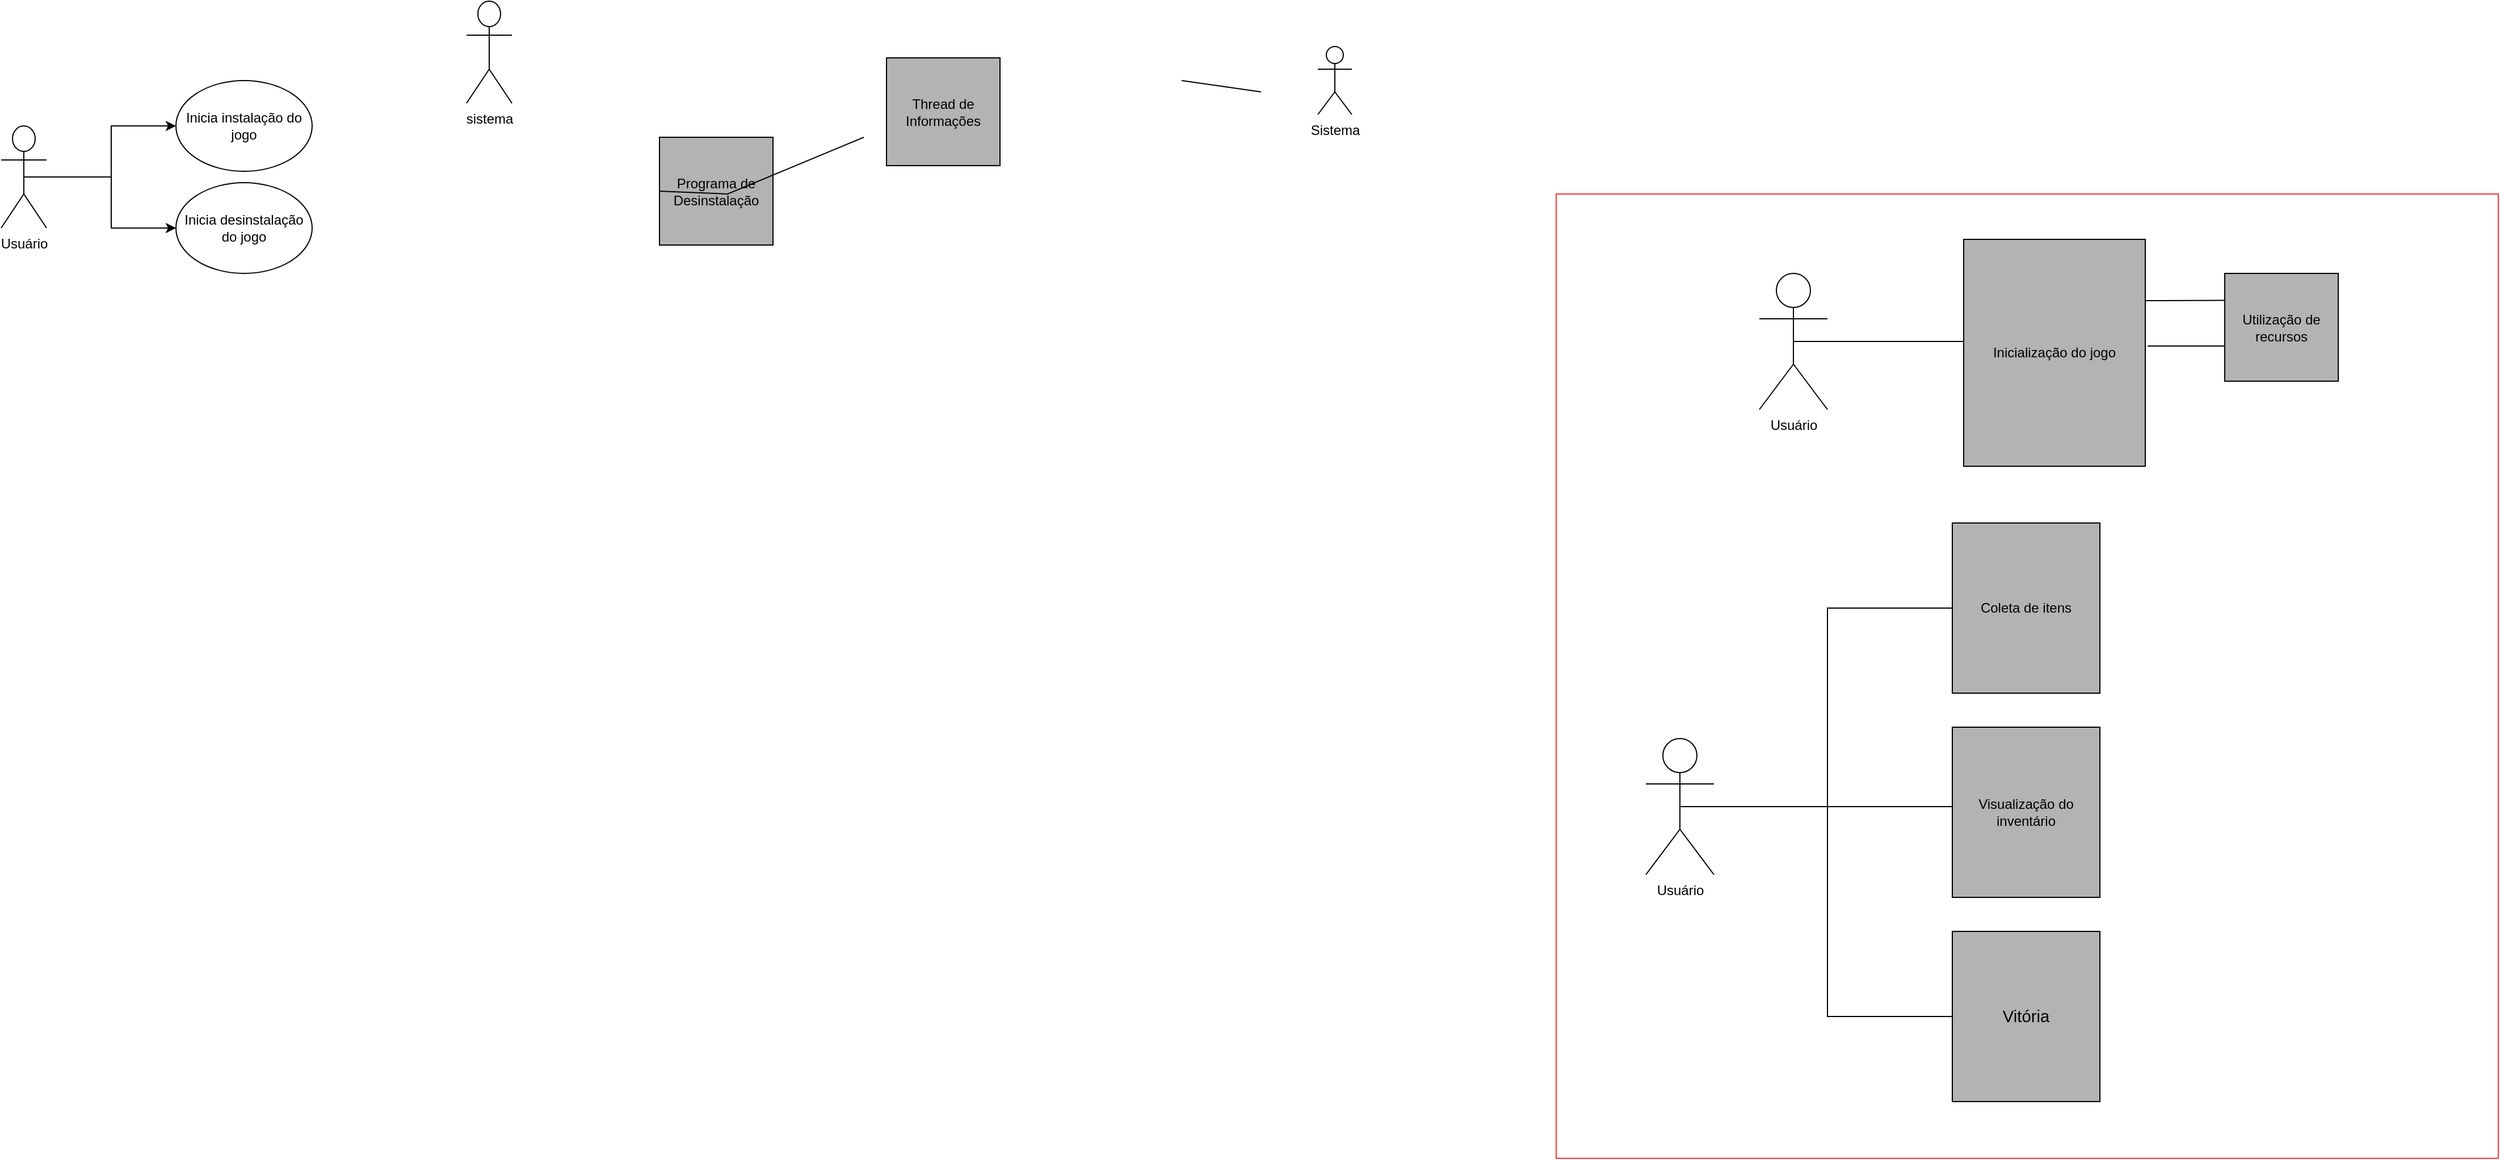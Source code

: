 <mxfile version="17.1.3" type="github" pages="2">
  <diagram id="ngwXyH7l9GTKyPP0Da9h" name="Visão de Contexto">
    <mxGraphModel dx="4127" dy="1516" grid="1" gridSize="10" guides="1" tooltips="1" connect="1" arrows="1" fold="1" page="1" pageScale="1" pageWidth="827" pageHeight="1169" math="0" shadow="0">
      <root>
        <mxCell id="0" />
        <mxCell id="1" parent="0" />
        <mxCell id="QmMw5rW-wmp2J9XOAGjQ-19" value="" style="rounded=0;whiteSpace=wrap;html=1;fillColor=none;strokeColor=#FF3333;verticalAlign=top;" vertex="1" parent="1">
          <mxGeometry x="30" y="320" width="830" height="850" as="geometry" />
        </mxCell>
        <mxCell id="Cc5wTF1V1izcBQnVMeRH-7" value="&lt;span&gt;Inicialização do jogo&lt;/span&gt;" style="rounded=0;whiteSpace=wrap;html=1;fillColor=#B3B3B3;" parent="1" vertex="1">
          <mxGeometry x="389" y="360" width="160" height="200" as="geometry" />
        </mxCell>
        <mxCell id="Cc5wTF1V1izcBQnVMeRH-10" value="&lt;span&gt;Programa de Desinstalação&lt;/span&gt;" style="rounded=0;whiteSpace=wrap;html=1;fillColor=#B3B3B3;" parent="1" vertex="1">
          <mxGeometry x="-760" y="270" width="100" height="95" as="geometry" />
        </mxCell>
        <mxCell id="NT4p0Oqugl3OIAgH7Bok-2" style="edgeStyle=orthogonalEdgeStyle;rounded=0;orthogonalLoop=1;jettySize=auto;html=1;exitX=0.5;exitY=0.5;exitDx=0;exitDy=0;exitPerimeter=0;entryX=0;entryY=0.5;entryDx=0;entryDy=0;" edge="1" parent="1" source="Cc5wTF1V1izcBQnVMeRH-12" target="NT4p0Oqugl3OIAgH7Bok-1">
          <mxGeometry relative="1" as="geometry" />
        </mxCell>
        <mxCell id="NT4p0Oqugl3OIAgH7Bok-4" style="edgeStyle=orthogonalEdgeStyle;rounded=0;orthogonalLoop=1;jettySize=auto;html=1;exitX=0.5;exitY=0.5;exitDx=0;exitDy=0;exitPerimeter=0;" edge="1" parent="1" source="Cc5wTF1V1izcBQnVMeRH-12" target="NT4p0Oqugl3OIAgH7Bok-3">
          <mxGeometry relative="1" as="geometry" />
        </mxCell>
        <mxCell id="Cc5wTF1V1izcBQnVMeRH-12" value="Usuário" style="shape=umlActor;verticalLabelPosition=bottom;verticalAlign=top;html=1;outlineConnect=0;" parent="1" vertex="1">
          <mxGeometry x="-1340" y="260" width="40" height="90" as="geometry" />
        </mxCell>
        <mxCell id="Cc5wTF1V1izcBQnVMeRH-13" value="" style="endArrow=none;html=1;rounded=0;exitX=0;exitY=0.5;exitDx=0;exitDy=0;" parent="1" source="Cc5wTF1V1izcBQnVMeRH-10" edge="1">
          <mxGeometry width="50" height="50" relative="1" as="geometry">
            <mxPoint x="-520" y="422.5" as="sourcePoint" />
            <mxPoint x="-580" y="270" as="targetPoint" />
            <Array as="points">
              <mxPoint x="-700" y="320" />
            </Array>
          </mxGeometry>
        </mxCell>
        <mxCell id="Cc5wTF1V1izcBQnVMeRH-14" value="Thread de Informações" style="rounded=0;whiteSpace=wrap;html=1;fillColor=#B3B3B3;" parent="1" vertex="1">
          <mxGeometry x="-560" y="200" width="100" height="95" as="geometry" />
        </mxCell>
        <mxCell id="Cc5wTF1V1izcBQnVMeRH-16" value="Sistema" style="shape=umlActor;verticalLabelPosition=bottom;verticalAlign=top;html=1;outlineConnect=0;" parent="1" vertex="1">
          <mxGeometry x="-180" y="190" width="30" height="60" as="geometry" />
        </mxCell>
        <mxCell id="Cc5wTF1V1izcBQnVMeRH-17" value="" style="endArrow=none;html=1;rounded=0;" parent="1" edge="1">
          <mxGeometry width="50" height="50" relative="1" as="geometry">
            <mxPoint x="-300" y="220" as="sourcePoint" />
            <mxPoint x="-230" y="230" as="targetPoint" />
          </mxGeometry>
        </mxCell>
        <mxCell id="NT4p0Oqugl3OIAgH7Bok-1" value="Inicia instalação do jogo" style="ellipse;whiteSpace=wrap;html=1;" vertex="1" parent="1">
          <mxGeometry x="-1186" y="220" width="120" height="80" as="geometry" />
        </mxCell>
        <mxCell id="NT4p0Oqugl3OIAgH7Bok-3" value="Inicia desinstalação do jogo" style="ellipse;whiteSpace=wrap;html=1;" vertex="1" parent="1">
          <mxGeometry x="-1186" y="310" width="120" height="80" as="geometry" />
        </mxCell>
        <mxCell id="FwglGCtE83bAJjw0aj70-2" value="sistema" style="shape=umlActor;verticalLabelPosition=bottom;verticalAlign=top;html=1;outlineConnect=0;" vertex="1" parent="1">
          <mxGeometry x="-930" y="150" width="40" height="90" as="geometry" />
        </mxCell>
        <mxCell id="QmMw5rW-wmp2J9XOAGjQ-9" style="edgeStyle=orthogonalEdgeStyle;rounded=0;orthogonalLoop=1;jettySize=auto;html=1;endArrow=none;endFill=0;exitX=0.5;exitY=0.5;exitDx=0;exitDy=0;exitPerimeter=0;" edge="1" parent="1" source="QmMw5rW-wmp2J9XOAGjQ-1">
          <mxGeometry relative="1" as="geometry">
            <mxPoint x="389" y="450" as="targetPoint" />
            <Array as="points" />
          </mxGeometry>
        </mxCell>
        <mxCell id="QmMw5rW-wmp2J9XOAGjQ-1" value="Usuário" style="shape=umlActor;verticalLabelPosition=bottom;verticalAlign=top;html=1;outlineConnect=0;" vertex="1" parent="1">
          <mxGeometry x="209" y="390" width="60" height="120" as="geometry" />
        </mxCell>
        <mxCell id="QmMw5rW-wmp2J9XOAGjQ-3" value="Utilização de recursos" style="rounded=0;whiteSpace=wrap;html=1;fillColor=#B3B3B3;" vertex="1" parent="1">
          <mxGeometry x="619" y="390" width="100" height="95" as="geometry" />
        </mxCell>
        <mxCell id="QmMw5rW-wmp2J9XOAGjQ-4" value="" style="endArrow=none;html=1;rounded=0;exitX=0;exitY=0.25;exitDx=0;exitDy=0;" edge="1" parent="1" source="QmMw5rW-wmp2J9XOAGjQ-3">
          <mxGeometry width="50" height="50" relative="1" as="geometry">
            <mxPoint x="269" y="360" as="sourcePoint" />
            <mxPoint x="549" y="414" as="targetPoint" />
          </mxGeometry>
        </mxCell>
        <mxCell id="QmMw5rW-wmp2J9XOAGjQ-6" value="" style="endArrow=none;html=1;rounded=0;exitX=0;exitY=0.674;exitDx=0;exitDy=0;exitPerimeter=0;entryX=1.013;entryY=0.47;entryDx=0;entryDy=0;entryPerimeter=0;" edge="1" parent="1" source="QmMw5rW-wmp2J9XOAGjQ-3" target="Cc5wTF1V1izcBQnVMeRH-7">
          <mxGeometry width="50" height="50" relative="1" as="geometry">
            <mxPoint x="269" y="360" as="sourcePoint" />
            <mxPoint x="319" y="310" as="targetPoint" />
          </mxGeometry>
        </mxCell>
        <mxCell id="QmMw5rW-wmp2J9XOAGjQ-10" value="Usuário" style="shape=umlActor;verticalLabelPosition=bottom;verticalAlign=top;html=1;outlineConnect=0;" vertex="1" parent="1">
          <mxGeometry x="109" y="800" width="60" height="120" as="geometry" />
        </mxCell>
        <mxCell id="QmMw5rW-wmp2J9XOAGjQ-17" style="edgeStyle=orthogonalEdgeStyle;rounded=0;orthogonalLoop=1;jettySize=auto;html=1;exitX=0;exitY=0.5;exitDx=0;exitDy=0;endArrow=none;endFill=0;entryX=0.5;entryY=0.5;entryDx=0;entryDy=0;entryPerimeter=0;" edge="1" parent="1" source="QmMw5rW-wmp2J9XOAGjQ-11" target="QmMw5rW-wmp2J9XOAGjQ-10">
          <mxGeometry relative="1" as="geometry">
            <mxPoint x="159" y="870" as="targetPoint" />
            <Array as="points">
              <mxPoint x="269" y="685" />
              <mxPoint x="269" y="860" />
            </Array>
          </mxGeometry>
        </mxCell>
        <mxCell id="QmMw5rW-wmp2J9XOAGjQ-11" value="Coleta de itens" style="rounded=0;whiteSpace=wrap;html=1;fillColor=#B3B3B3;" vertex="1" parent="1">
          <mxGeometry x="379" y="610" width="130" height="150" as="geometry" />
        </mxCell>
        <mxCell id="QmMw5rW-wmp2J9XOAGjQ-16" style="edgeStyle=orthogonalEdgeStyle;rounded=0;orthogonalLoop=1;jettySize=auto;html=1;exitX=0;exitY=0.5;exitDx=0;exitDy=0;endArrow=none;endFill=0;entryX=0.5;entryY=0.5;entryDx=0;entryDy=0;entryPerimeter=0;" edge="1" parent="1" source="QmMw5rW-wmp2J9XOAGjQ-12" target="QmMw5rW-wmp2J9XOAGjQ-10">
          <mxGeometry relative="1" as="geometry">
            <mxPoint x="159" y="870" as="targetPoint" />
            <Array as="points">
              <mxPoint x="379" y="860" />
            </Array>
          </mxGeometry>
        </mxCell>
        <mxCell id="QmMw5rW-wmp2J9XOAGjQ-12" value="Visualização do inventário" style="rounded=0;whiteSpace=wrap;html=1;fillColor=#B3B3B3;" vertex="1" parent="1">
          <mxGeometry x="379" y="790" width="130" height="150" as="geometry" />
        </mxCell>
        <mxCell id="QmMw5rW-wmp2J9XOAGjQ-15" style="edgeStyle=orthogonalEdgeStyle;rounded=0;orthogonalLoop=1;jettySize=auto;html=1;exitX=0;exitY=0.5;exitDx=0;exitDy=0;entryX=0.5;entryY=0.5;entryDx=0;entryDy=0;entryPerimeter=0;endArrow=none;endFill=0;" edge="1" parent="1" source="QmMw5rW-wmp2J9XOAGjQ-14" target="QmMw5rW-wmp2J9XOAGjQ-10">
          <mxGeometry relative="1" as="geometry">
            <Array as="points">
              <mxPoint x="269" y="1045" />
              <mxPoint x="269" y="860" />
            </Array>
          </mxGeometry>
        </mxCell>
        <mxCell id="QmMw5rW-wmp2J9XOAGjQ-14" value="&lt;span id=&quot;docs-internal-guid-4b4b714c-7fff-3087-e5b9-a24f56cd1d25&quot;&gt;&lt;span style=&quot;font-size: 11pt ; font-family: &amp;#34;arial&amp;#34; ; background-color: transparent ; vertical-align: baseline&quot;&gt;Vitória&lt;/span&gt;&lt;/span&gt;" style="rounded=0;whiteSpace=wrap;html=1;fillColor=#B3B3B3;" vertex="1" parent="1">
          <mxGeometry x="379" y="970" width="130" height="150" as="geometry" />
        </mxCell>
      </root>
    </mxGraphModel>
  </diagram>
  <diagram id="wAGekpE-ySYvHbM52E9z" name="visão funcional">
    <mxGraphModel dx="1360" dy="834" grid="1" gridSize="10" guides="1" tooltips="1" connect="1" arrows="1" fold="1" page="1" pageScale="1" pageWidth="827" pageHeight="1169" math="0" shadow="0">
      <root>
        <mxCell id="rc7wql-Vh9VmB_1ZtE4d-0" />
        <mxCell id="rc7wql-Vh9VmB_1ZtE4d-1" parent="rc7wql-Vh9VmB_1ZtE4d-0" />
        <mxCell id="PTOqinWIOz4lx85Iv_Nm-2" value="" style="endArrow=none;dashed=1;html=1;rounded=0;" edge="1" parent="rc7wql-Vh9VmB_1ZtE4d-1">
          <mxGeometry width="50" height="50" relative="1" as="geometry">
            <mxPoint x="114.5" y="750" as="sourcePoint" />
            <mxPoint x="114.5" y="120" as="targetPoint" />
          </mxGeometry>
        </mxCell>
        <mxCell id="PTOqinWIOz4lx85Iv_Nm-0" value="Actor" style="shape=umlActor;verticalLabelPosition=bottom;verticalAlign=top;html=1;outlineConnect=0;" vertex="1" parent="rc7wql-Vh9VmB_1ZtE4d-1">
          <mxGeometry x="100" y="40" width="30" height="60" as="geometry" />
        </mxCell>
        <mxCell id="PTOqinWIOz4lx85Iv_Nm-1" value="" style="html=1;points=[];perimeter=orthogonalPerimeter;" vertex="1" parent="rc7wql-Vh9VmB_1ZtE4d-1">
          <mxGeometry x="110" y="205" width="10" height="380" as="geometry" />
        </mxCell>
        <mxCell id="PTOqinWIOz4lx85Iv_Nm-3" value="" style="endArrow=classic;html=1;rounded=0;exitX=1;exitY=0.118;exitDx=0;exitDy=0;exitPerimeter=0;" edge="1" parent="rc7wql-Vh9VmB_1ZtE4d-1" source="PTOqinWIOz4lx85Iv_Nm-1">
          <mxGeometry width="50" height="50" relative="1" as="geometry">
            <mxPoint x="390" y="450" as="sourcePoint" />
            <mxPoint x="240" y="250" as="targetPoint" />
          </mxGeometry>
        </mxCell>
        <mxCell id="PTOqinWIOz4lx85Iv_Nm-9" value="Iniciar instalação" style="edgeLabel;html=1;align=center;verticalAlign=middle;resizable=0;points=[];" vertex="1" connectable="0" parent="PTOqinWIOz4lx85Iv_Nm-3">
          <mxGeometry x="-0.65" y="-1" relative="1" as="geometry">
            <mxPoint x="29" as="offset" />
          </mxGeometry>
        </mxCell>
        <mxCell id="PTOqinWIOz4lx85Iv_Nm-4" value="" style="endArrow=none;dashed=1;html=1;rounded=0;" edge="1" parent="rc7wql-Vh9VmB_1ZtE4d-1">
          <mxGeometry width="50" height="50" relative="1" as="geometry">
            <mxPoint x="24.5" y="760" as="sourcePoint" />
            <mxPoint x="24.5" y="130" as="targetPoint" />
          </mxGeometry>
        </mxCell>
        <mxCell id="PTOqinWIOz4lx85Iv_Nm-5" value="" style="html=1;points=[];perimeter=orthogonalPerimeter;" vertex="1" parent="rc7wql-Vh9VmB_1ZtE4d-1">
          <mxGeometry x="20" y="215" width="10" height="380" as="geometry" />
        </mxCell>
        <mxCell id="PTOqinWIOz4lx85Iv_Nm-6" value="" style="endArrow=none;dashed=1;html=1;rounded=0;" edge="1" parent="rc7wql-Vh9VmB_1ZtE4d-1">
          <mxGeometry width="50" height="50" relative="1" as="geometry">
            <mxPoint x="244.5" y="750" as="sourcePoint" />
            <mxPoint x="244.5" y="120" as="targetPoint" />
          </mxGeometry>
        </mxCell>
        <mxCell id="PTOqinWIOz4lx85Iv_Nm-7" value="" style="html=1;points=[];perimeter=orthogonalPerimeter;" vertex="1" parent="rc7wql-Vh9VmB_1ZtE4d-1">
          <mxGeometry x="240" y="205" width="10" height="380" as="geometry" />
        </mxCell>
        <mxCell id="PTOqinWIOz4lx85Iv_Nm-8" value="Windows" style="rounded=0;whiteSpace=wrap;html=1;" vertex="1" parent="rc7wql-Vh9VmB_1ZtE4d-1">
          <mxGeometry x="185" y="60" width="120" height="60" as="geometry" />
        </mxCell>
        <mxCell id="pC5nMc5-XP_YEBW-pXyj-1" value="" style="html=1;points=[];perimeter=orthogonalPerimeter;" vertex="1" parent="rc7wql-Vh9VmB_1ZtE4d-1">
          <mxGeometry x="250" y="280" width="10" height="40" as="geometry" />
        </mxCell>
        <mxCell id="pC5nMc5-XP_YEBW-pXyj-2" value="Inicia a instalação dos pacotes" style="edgeStyle=orthogonalEdgeStyle;html=1;align=left;spacingLeft=2;endArrow=block;rounded=0;entryX=1;entryY=0;exitX=1.2;exitY=0.139;exitDx=0;exitDy=0;exitPerimeter=0;" edge="1" target="pC5nMc5-XP_YEBW-pXyj-1" parent="rc7wql-Vh9VmB_1ZtE4d-1" source="PTOqinWIOz4lx85Iv_Nm-7">
          <mxGeometry relative="1" as="geometry">
            <mxPoint x="255" y="260" as="sourcePoint" />
            <Array as="points">
              <mxPoint x="252" y="260" />
              <mxPoint x="285" y="260" />
              <mxPoint x="285" y="280" />
            </Array>
          </mxGeometry>
        </mxCell>
        <mxCell id="h19owFP4uGvMbLK2lc96-0" value="Sistema" style="rounded=0;whiteSpace=wrap;html=1;" vertex="1" parent="rc7wql-Vh9VmB_1ZtE4d-1">
          <mxGeometry x="450" y="60" width="120" height="60" as="geometry" />
        </mxCell>
        <mxCell id="h19owFP4uGvMbLK2lc96-1" value="" style="endArrow=none;dashed=1;html=1;rounded=0;" edge="1" parent="rc7wql-Vh9VmB_1ZtE4d-1">
          <mxGeometry width="50" height="50" relative="1" as="geometry">
            <mxPoint x="509.5" y="750" as="sourcePoint" />
            <mxPoint x="509.5" y="120" as="targetPoint" />
          </mxGeometry>
        </mxCell>
        <mxCell id="h19owFP4uGvMbLK2lc96-2" value="" style="html=1;points=[];perimeter=orthogonalPerimeter;" vertex="1" parent="rc7wql-Vh9VmB_1ZtE4d-1">
          <mxGeometry x="505" y="280" width="10" height="200" as="geometry" />
        </mxCell>
        <mxCell id="h19owFP4uGvMbLK2lc96-3" value="" style="endArrow=classic;html=1;rounded=0;exitX=1.3;exitY=0.403;exitDx=0;exitDy=0;exitPerimeter=0;entryX=0.2;entryY=0.4;entryDx=0;entryDy=0;entryPerimeter=0;" edge="1" parent="rc7wql-Vh9VmB_1ZtE4d-1" source="PTOqinWIOz4lx85Iv_Nm-7" target="h19owFP4uGvMbLK2lc96-2">
          <mxGeometry width="50" height="50" relative="1" as="geometry">
            <mxPoint x="390" y="450" as="sourcePoint" />
            <mxPoint x="440" y="400" as="targetPoint" />
          </mxGeometry>
        </mxCell>
        <mxCell id="h19owFP4uGvMbLK2lc96-4" value="RunGame()" style="edgeLabel;html=1;align=center;verticalAlign=middle;resizable=0;points=[];" vertex="1" connectable="0" parent="h19owFP4uGvMbLK2lc96-3">
          <mxGeometry x="-0.457" y="-1" relative="1" as="geometry">
            <mxPoint as="offset" />
          </mxGeometry>
        </mxCell>
        <mxCell id="h19owFP4uGvMbLK2lc96-6" value="" style="html=1;points=[];perimeter=orthogonalPerimeter;" vertex="1" parent="rc7wql-Vh9VmB_1ZtE4d-1">
          <mxGeometry x="515" y="395" width="10" height="40" as="geometry" />
        </mxCell>
        <mxCell id="h19owFP4uGvMbLK2lc96-7" value="RunMenu()" style="edgeStyle=orthogonalEdgeStyle;html=1;align=left;spacingLeft=2;endArrow=block;rounded=0;entryX=1;entryY=0;" edge="1" target="h19owFP4uGvMbLK2lc96-6" parent="rc7wql-Vh9VmB_1ZtE4d-1">
          <mxGeometry relative="1" as="geometry">
            <mxPoint x="520" y="375" as="sourcePoint" />
            <Array as="points">
              <mxPoint x="550" y="375" />
            </Array>
          </mxGeometry>
        </mxCell>
        <mxCell id="h19owFP4uGvMbLK2lc96-10" value="" style="endArrow=classic;html=1;rounded=0;exitX=0.1;exitY=0.905;exitDx=0;exitDy=0;exitPerimeter=0;dashed=1;" edge="1" parent="rc7wql-Vh9VmB_1ZtE4d-1" source="h19owFP4uGvMbLK2lc96-2" target="PTOqinWIOz4lx85Iv_Nm-7">
          <mxGeometry width="50" height="50" relative="1" as="geometry">
            <mxPoint x="390" y="450" as="sourcePoint" />
            <mxPoint x="440" y="400" as="targetPoint" />
          </mxGeometry>
        </mxCell>
        <mxCell id="h19owFP4uGvMbLK2lc96-11" value="TimeResponseInOneSecond" style="edgeLabel;html=1;align=center;verticalAlign=middle;resizable=0;points=[];" vertex="1" connectable="0" parent="h19owFP4uGvMbLK2lc96-10">
          <mxGeometry x="0.18" y="2" relative="1" as="geometry">
            <mxPoint as="offset" />
          </mxGeometry>
        </mxCell>
        <mxCell id="h19owFP4uGvMbLK2lc96-12" value="" style="endArrow=classic;html=1;rounded=0;dashed=1;exitX=-0.2;exitY=0.761;exitDx=0;exitDy=0;exitPerimeter=0;entryX=0.9;entryY=0.766;entryDx=0;entryDy=0;entryPerimeter=0;" edge="1" parent="rc7wql-Vh9VmB_1ZtE4d-1" source="PTOqinWIOz4lx85Iv_Nm-7" target="PTOqinWIOz4lx85Iv_Nm-1">
          <mxGeometry width="50" height="50" relative="1" as="geometry">
            <mxPoint x="390" y="450" as="sourcePoint" />
            <mxPoint x="440" y="400" as="targetPoint" />
          </mxGeometry>
        </mxCell>
        <mxCell id="h19owFP4uGvMbLK2lc96-13" value="Apresenta interface" style="edgeLabel;html=1;align=center;verticalAlign=middle;resizable=0;points=[];" vertex="1" connectable="0" parent="h19owFP4uGvMbLK2lc96-12">
          <mxGeometry x="-0.277" y="3" relative="1" as="geometry">
            <mxPoint as="offset" />
          </mxGeometry>
        </mxCell>
      </root>
    </mxGraphModel>
  </diagram>
</mxfile>
